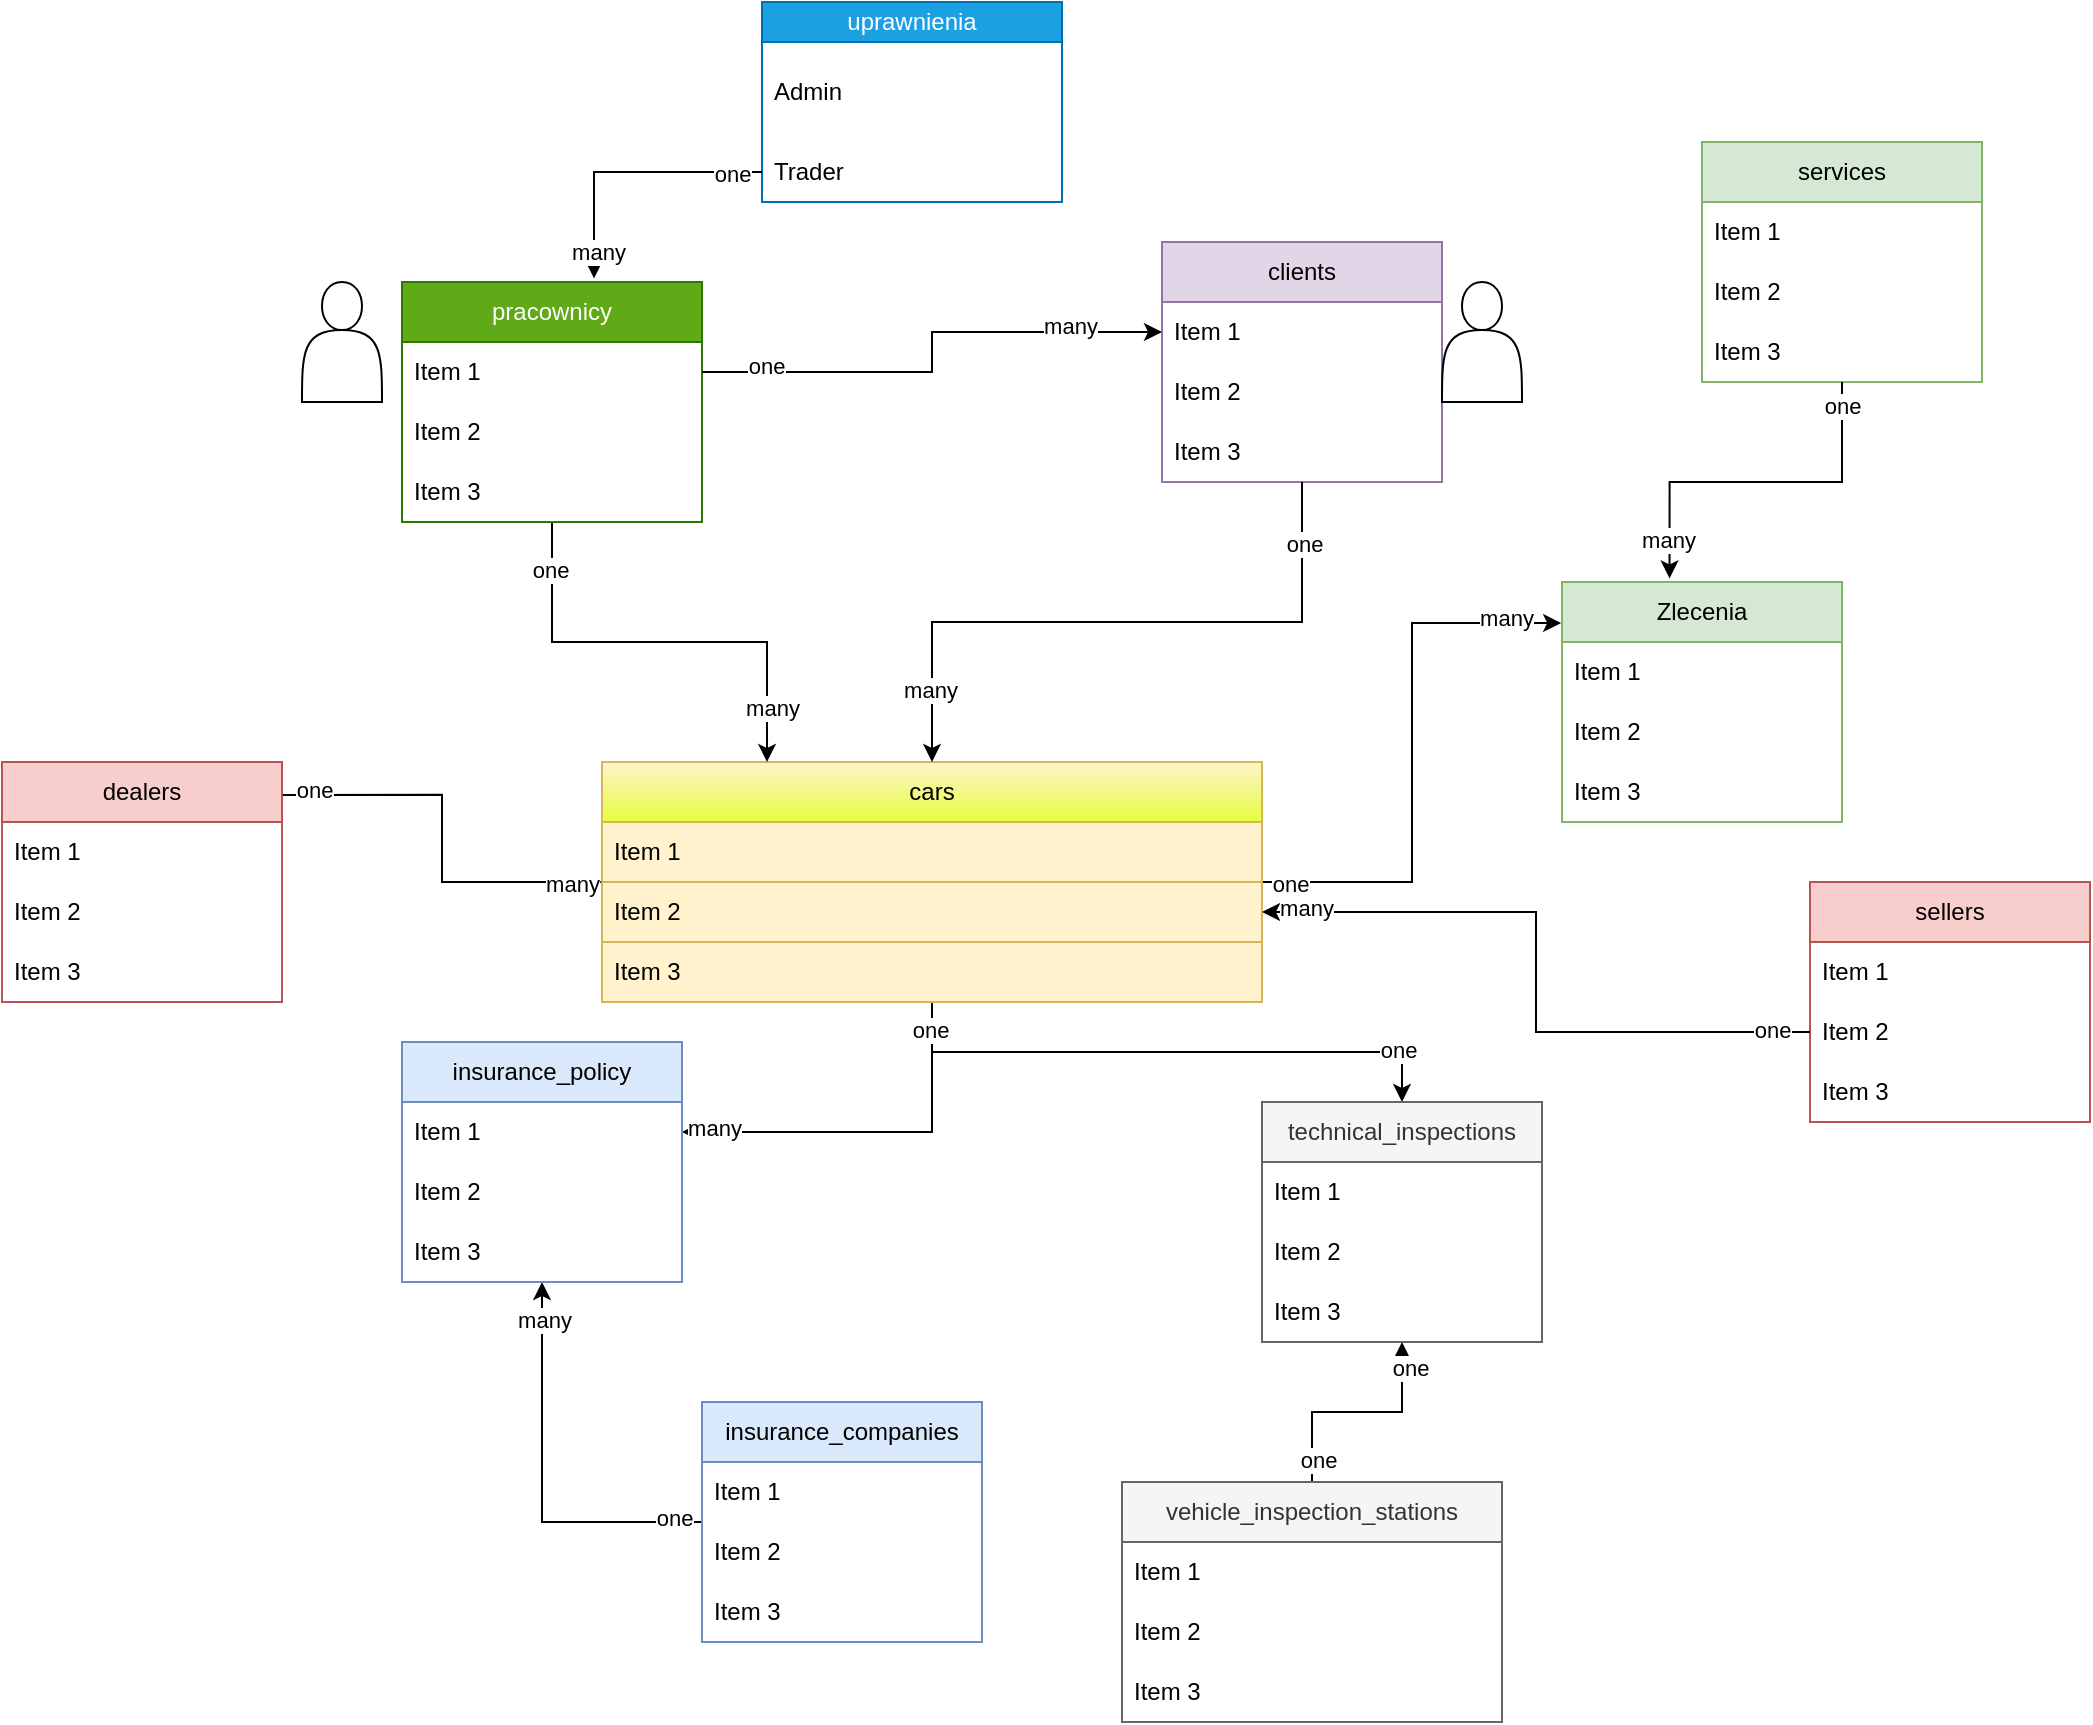 <mxfile version="24.2.5" type="device">
  <diagram id="C5RBs43oDa-KdzZeNtuy" name="Page-1">
    <mxGraphModel dx="2213" dy="793" grid="1" gridSize="10" guides="1" tooltips="1" connect="1" arrows="1" fold="1" page="1" pageScale="1" pageWidth="827" pageHeight="1169" math="0" shadow="0">
      <root>
        <mxCell id="WIyWlLk6GJQsqaUBKTNV-0" />
        <mxCell id="WIyWlLk6GJQsqaUBKTNV-1" parent="WIyWlLk6GJQsqaUBKTNV-0" />
        <mxCell id="yYFBie3VWedUB6W-ywfv-42" style="edgeStyle=orthogonalEdgeStyle;rounded=0;orthogonalLoop=1;jettySize=auto;html=1;entryX=-0.003;entryY=0.171;entryDx=0;entryDy=0;entryPerimeter=0;" edge="1" parent="WIyWlLk6GJQsqaUBKTNV-1" source="yYFBie3VWedUB6W-ywfv-0" target="yYFBie3VWedUB6W-ywfv-29">
          <mxGeometry relative="1" as="geometry">
            <mxPoint x="520" y="640" as="targetPoint" />
          </mxGeometry>
        </mxCell>
        <mxCell id="yYFBie3VWedUB6W-ywfv-120" value="one" style="edgeLabel;html=1;align=center;verticalAlign=middle;resizable=0;points=[];" vertex="1" connectable="0" parent="yYFBie3VWedUB6W-ywfv-42">
          <mxGeometry x="-0.9" y="-1" relative="1" as="geometry">
            <mxPoint as="offset" />
          </mxGeometry>
        </mxCell>
        <mxCell id="yYFBie3VWedUB6W-ywfv-121" value="many" style="edgeLabel;html=1;align=center;verticalAlign=middle;resizable=0;points=[];" vertex="1" connectable="0" parent="yYFBie3VWedUB6W-ywfv-42">
          <mxGeometry x="0.802" y="3" relative="1" as="geometry">
            <mxPoint as="offset" />
          </mxGeometry>
        </mxCell>
        <mxCell id="yYFBie3VWedUB6W-ywfv-68" style="edgeStyle=orthogonalEdgeStyle;rounded=0;orthogonalLoop=1;jettySize=auto;html=1;" edge="1" parent="WIyWlLk6GJQsqaUBKTNV-1" source="yYFBie3VWedUB6W-ywfv-0" target="yYFBie3VWedUB6W-ywfv-64">
          <mxGeometry relative="1" as="geometry" />
        </mxCell>
        <mxCell id="yYFBie3VWedUB6W-ywfv-107" value="one" style="edgeLabel;html=1;align=center;verticalAlign=middle;resizable=0;points=[];" vertex="1" connectable="0" parent="yYFBie3VWedUB6W-ywfv-68">
          <mxGeometry x="0.806" y="1" relative="1" as="geometry">
            <mxPoint as="offset" />
          </mxGeometry>
        </mxCell>
        <mxCell id="yYFBie3VWedUB6W-ywfv-104" style="edgeStyle=orthogonalEdgeStyle;rounded=0;orthogonalLoop=1;jettySize=auto;html=1;entryX=1;entryY=0.5;entryDx=0;entryDy=0;" edge="1" parent="WIyWlLk6GJQsqaUBKTNV-1" source="yYFBie3VWedUB6W-ywfv-0" target="yYFBie3VWedUB6W-ywfv-59">
          <mxGeometry relative="1" as="geometry" />
        </mxCell>
        <mxCell id="yYFBie3VWedUB6W-ywfv-105" value="one" style="edgeLabel;html=1;align=center;verticalAlign=middle;resizable=0;points=[];" vertex="1" connectable="0" parent="yYFBie3VWedUB6W-ywfv-104">
          <mxGeometry x="-0.855" y="-1" relative="1" as="geometry">
            <mxPoint as="offset" />
          </mxGeometry>
        </mxCell>
        <mxCell id="yYFBie3VWedUB6W-ywfv-106" value="many" style="edgeLabel;html=1;align=center;verticalAlign=middle;resizable=0;points=[];" vertex="1" connectable="0" parent="yYFBie3VWedUB6W-ywfv-104">
          <mxGeometry x="0.839" y="-2" relative="1" as="geometry">
            <mxPoint as="offset" />
          </mxGeometry>
        </mxCell>
        <mxCell id="yYFBie3VWedUB6W-ywfv-0" value="cars" style="swimlane;fontStyle=0;childLayout=stackLayout;horizontal=1;startSize=30;horizontalStack=0;resizeParent=1;resizeParentMax=0;resizeLast=0;collapsible=1;marginBottom=0;whiteSpace=wrap;html=1;fillColor=#fff2cc;strokeColor=#d6b656;gradientColor=#E5FF3D;" vertex="1" parent="WIyWlLk6GJQsqaUBKTNV-1">
          <mxGeometry x="-190" y="500" width="330" height="120" as="geometry" />
        </mxCell>
        <mxCell id="yYFBie3VWedUB6W-ywfv-1" value="Item 1" style="text;strokeColor=#d6b656;fillColor=#fff2cc;align=left;verticalAlign=middle;spacingLeft=4;spacingRight=4;overflow=hidden;points=[[0,0.5],[1,0.5]];portConstraint=eastwest;rotatable=0;whiteSpace=wrap;html=1;" vertex="1" parent="yYFBie3VWedUB6W-ywfv-0">
          <mxGeometry y="30" width="330" height="30" as="geometry" />
        </mxCell>
        <mxCell id="yYFBie3VWedUB6W-ywfv-2" value="Item 2" style="text;strokeColor=#d6b656;fillColor=#fff2cc;align=left;verticalAlign=middle;spacingLeft=4;spacingRight=4;overflow=hidden;points=[[0,0.5],[1,0.5]];portConstraint=eastwest;rotatable=0;whiteSpace=wrap;html=1;" vertex="1" parent="yYFBie3VWedUB6W-ywfv-0">
          <mxGeometry y="60" width="330" height="30" as="geometry" />
        </mxCell>
        <mxCell id="yYFBie3VWedUB6W-ywfv-3" value="Item 3" style="text;strokeColor=#d6b656;fillColor=#fff2cc;align=left;verticalAlign=middle;spacingLeft=4;spacingRight=4;overflow=hidden;points=[[0,0.5],[1,0.5]];portConstraint=eastwest;rotatable=0;whiteSpace=wrap;html=1;" vertex="1" parent="yYFBie3VWedUB6W-ywfv-0">
          <mxGeometry y="90" width="330" height="30" as="geometry" />
        </mxCell>
        <mxCell id="yYFBie3VWedUB6W-ywfv-4" value="clients" style="swimlane;fontStyle=0;childLayout=stackLayout;horizontal=1;startSize=30;horizontalStack=0;resizeParent=1;resizeParentMax=0;resizeLast=0;collapsible=1;marginBottom=0;whiteSpace=wrap;html=1;fillColor=#e1d5e7;strokeColor=#9673a6;" vertex="1" parent="WIyWlLk6GJQsqaUBKTNV-1">
          <mxGeometry x="90" y="240" width="140" height="120" as="geometry" />
        </mxCell>
        <mxCell id="yYFBie3VWedUB6W-ywfv-5" value="Item 1" style="text;strokeColor=none;fillColor=none;align=left;verticalAlign=middle;spacingLeft=4;spacingRight=4;overflow=hidden;points=[[0,0.5],[1,0.5]];portConstraint=eastwest;rotatable=0;whiteSpace=wrap;html=1;" vertex="1" parent="yYFBie3VWedUB6W-ywfv-4">
          <mxGeometry y="30" width="140" height="30" as="geometry" />
        </mxCell>
        <mxCell id="yYFBie3VWedUB6W-ywfv-6" value="Item 2" style="text;strokeColor=none;fillColor=none;align=left;verticalAlign=middle;spacingLeft=4;spacingRight=4;overflow=hidden;points=[[0,0.5],[1,0.5]];portConstraint=eastwest;rotatable=0;whiteSpace=wrap;html=1;" vertex="1" parent="yYFBie3VWedUB6W-ywfv-4">
          <mxGeometry y="60" width="140" height="30" as="geometry" />
        </mxCell>
        <mxCell id="yYFBie3VWedUB6W-ywfv-7" value="Item 3" style="text;strokeColor=none;fillColor=none;align=left;verticalAlign=middle;spacingLeft=4;spacingRight=4;overflow=hidden;points=[[0,0.5],[1,0.5]];portConstraint=eastwest;rotatable=0;whiteSpace=wrap;html=1;" vertex="1" parent="yYFBie3VWedUB6W-ywfv-4">
          <mxGeometry y="90" width="140" height="30" as="geometry" />
        </mxCell>
        <mxCell id="yYFBie3VWedUB6W-ywfv-8" value="sellers" style="swimlane;fontStyle=0;childLayout=stackLayout;horizontal=1;startSize=30;horizontalStack=0;resizeParent=1;resizeParentMax=0;resizeLast=0;collapsible=1;marginBottom=0;whiteSpace=wrap;html=1;fillColor=#f8cecc;strokeColor=#b85450;" vertex="1" parent="WIyWlLk6GJQsqaUBKTNV-1">
          <mxGeometry x="414" y="560" width="140" height="120" as="geometry" />
        </mxCell>
        <mxCell id="yYFBie3VWedUB6W-ywfv-9" value="Item 1" style="text;strokeColor=none;fillColor=none;align=left;verticalAlign=middle;spacingLeft=4;spacingRight=4;overflow=hidden;points=[[0,0.5],[1,0.5]];portConstraint=eastwest;rotatable=0;whiteSpace=wrap;html=1;" vertex="1" parent="yYFBie3VWedUB6W-ywfv-8">
          <mxGeometry y="30" width="140" height="30" as="geometry" />
        </mxCell>
        <mxCell id="yYFBie3VWedUB6W-ywfv-10" value="Item 2" style="text;strokeColor=none;fillColor=none;align=left;verticalAlign=middle;spacingLeft=4;spacingRight=4;overflow=hidden;points=[[0,0.5],[1,0.5]];portConstraint=eastwest;rotatable=0;whiteSpace=wrap;html=1;" vertex="1" parent="yYFBie3VWedUB6W-ywfv-8">
          <mxGeometry y="60" width="140" height="30" as="geometry" />
        </mxCell>
        <mxCell id="yYFBie3VWedUB6W-ywfv-11" value="Item 3" style="text;strokeColor=none;fillColor=none;align=left;verticalAlign=middle;spacingLeft=4;spacingRight=4;overflow=hidden;points=[[0,0.5],[1,0.5]];portConstraint=eastwest;rotatable=0;whiteSpace=wrap;html=1;" vertex="1" parent="yYFBie3VWedUB6W-ywfv-8">
          <mxGeometry y="90" width="140" height="30" as="geometry" />
        </mxCell>
        <mxCell id="yYFBie3VWedUB6W-ywfv-12" value="dealers" style="swimlane;fontStyle=0;childLayout=stackLayout;horizontal=1;startSize=30;horizontalStack=0;resizeParent=1;resizeParentMax=0;resizeLast=0;collapsible=1;marginBottom=0;whiteSpace=wrap;html=1;shadow=0;fillColor=#f8cecc;strokeColor=#b85450;" vertex="1" parent="WIyWlLk6GJQsqaUBKTNV-1">
          <mxGeometry x="-490" y="500" width="140" height="120" as="geometry" />
        </mxCell>
        <mxCell id="yYFBie3VWedUB6W-ywfv-13" value="Item 1" style="text;strokeColor=none;fillColor=none;align=left;verticalAlign=middle;spacingLeft=4;spacingRight=4;overflow=hidden;points=[[0,0.5],[1,0.5]];portConstraint=eastwest;rotatable=0;whiteSpace=wrap;html=1;" vertex="1" parent="yYFBie3VWedUB6W-ywfv-12">
          <mxGeometry y="30" width="140" height="30" as="geometry" />
        </mxCell>
        <mxCell id="yYFBie3VWedUB6W-ywfv-14" value="Item 2" style="text;strokeColor=none;fillColor=none;align=left;verticalAlign=middle;spacingLeft=4;spacingRight=4;overflow=hidden;points=[[0,0.5],[1,0.5]];portConstraint=eastwest;rotatable=0;whiteSpace=wrap;html=1;" vertex="1" parent="yYFBie3VWedUB6W-ywfv-12">
          <mxGeometry y="60" width="140" height="30" as="geometry" />
        </mxCell>
        <mxCell id="yYFBie3VWedUB6W-ywfv-15" value="Item 3" style="text;strokeColor=none;fillColor=none;align=left;verticalAlign=middle;spacingLeft=4;spacingRight=4;overflow=hidden;points=[[0,0.5],[1,0.5]];portConstraint=eastwest;rotatable=0;whiteSpace=wrap;html=1;" vertex="1" parent="yYFBie3VWedUB6W-ywfv-12">
          <mxGeometry y="90" width="140" height="30" as="geometry" />
        </mxCell>
        <mxCell id="yYFBie3VWedUB6W-ywfv-16" value="services" style="swimlane;fontStyle=0;childLayout=stackLayout;horizontal=1;startSize=30;horizontalStack=0;resizeParent=1;resizeParentMax=0;resizeLast=0;collapsible=1;marginBottom=0;whiteSpace=wrap;html=1;fillColor=#d5e8d4;strokeColor=#82b366;" vertex="1" parent="WIyWlLk6GJQsqaUBKTNV-1">
          <mxGeometry x="360" y="190" width="140" height="120" as="geometry" />
        </mxCell>
        <mxCell id="yYFBie3VWedUB6W-ywfv-17" value="Item 1" style="text;strokeColor=none;fillColor=none;align=left;verticalAlign=middle;spacingLeft=4;spacingRight=4;overflow=hidden;points=[[0,0.5],[1,0.5]];portConstraint=eastwest;rotatable=0;whiteSpace=wrap;html=1;" vertex="1" parent="yYFBie3VWedUB6W-ywfv-16">
          <mxGeometry y="30" width="140" height="30" as="geometry" />
        </mxCell>
        <mxCell id="yYFBie3VWedUB6W-ywfv-18" value="Item 2" style="text;strokeColor=none;fillColor=none;align=left;verticalAlign=middle;spacingLeft=4;spacingRight=4;overflow=hidden;points=[[0,0.5],[1,0.5]];portConstraint=eastwest;rotatable=0;whiteSpace=wrap;html=1;" vertex="1" parent="yYFBie3VWedUB6W-ywfv-16">
          <mxGeometry y="60" width="140" height="30" as="geometry" />
        </mxCell>
        <mxCell id="yYFBie3VWedUB6W-ywfv-19" value="Item 3" style="text;strokeColor=none;fillColor=none;align=left;verticalAlign=middle;spacingLeft=4;spacingRight=4;overflow=hidden;points=[[0,0.5],[1,0.5]];portConstraint=eastwest;rotatable=0;whiteSpace=wrap;html=1;" vertex="1" parent="yYFBie3VWedUB6W-ywfv-16">
          <mxGeometry y="90" width="140" height="30" as="geometry" />
        </mxCell>
        <mxCell id="yYFBie3VWedUB6W-ywfv-20" value="uprawnienia" style="swimlane;fontStyle=0;childLayout=stackLayout;horizontal=1;startSize=20;horizontalStack=0;resizeParent=1;resizeParentMax=0;resizeLast=0;collapsible=1;marginBottom=0;whiteSpace=wrap;html=1;fillColor=#1ba1e2;fontColor=#ffffff;strokeColor=#006EAF;" vertex="1" parent="WIyWlLk6GJQsqaUBKTNV-1">
          <mxGeometry x="-110" y="120" width="150" height="100" as="geometry" />
        </mxCell>
        <mxCell id="yYFBie3VWedUB6W-ywfv-21" value="Admin" style="text;strokeColor=none;fillColor=none;align=left;verticalAlign=middle;spacingLeft=4;spacingRight=4;overflow=hidden;points=[[0,0.5],[1,0.5]];portConstraint=eastwest;rotatable=0;whiteSpace=wrap;html=1;" vertex="1" parent="yYFBie3VWedUB6W-ywfv-20">
          <mxGeometry y="20" width="150" height="50" as="geometry" />
        </mxCell>
        <mxCell id="yYFBie3VWedUB6W-ywfv-22" value="Trader" style="text;strokeColor=none;fillColor=none;align=left;verticalAlign=middle;spacingLeft=4;spacingRight=4;overflow=hidden;points=[[0,0.5],[1,0.5]];portConstraint=eastwest;rotatable=0;whiteSpace=wrap;html=1;" vertex="1" parent="yYFBie3VWedUB6W-ywfv-20">
          <mxGeometry y="70" width="150" height="30" as="geometry" />
        </mxCell>
        <mxCell id="yYFBie3VWedUB6W-ywfv-93" style="edgeStyle=orthogonalEdgeStyle;rounded=0;orthogonalLoop=1;jettySize=auto;html=1;entryX=0.25;entryY=0;entryDx=0;entryDy=0;" edge="1" parent="WIyWlLk6GJQsqaUBKTNV-1" source="yYFBie3VWedUB6W-ywfv-24" target="yYFBie3VWedUB6W-ywfv-0">
          <mxGeometry relative="1" as="geometry" />
        </mxCell>
        <mxCell id="yYFBie3VWedUB6W-ywfv-94" value="one" style="edgeLabel;html=1;align=center;verticalAlign=middle;resizable=0;points=[];" vertex="1" connectable="0" parent="yYFBie3VWedUB6W-ywfv-93">
          <mxGeometry x="-0.796" y="-1" relative="1" as="geometry">
            <mxPoint y="1" as="offset" />
          </mxGeometry>
        </mxCell>
        <mxCell id="yYFBie3VWedUB6W-ywfv-95" value="many" style="edgeLabel;html=1;align=center;verticalAlign=middle;resizable=0;points=[];" vertex="1" connectable="0" parent="yYFBie3VWedUB6W-ywfv-93">
          <mxGeometry x="0.762" y="2" relative="1" as="geometry">
            <mxPoint as="offset" />
          </mxGeometry>
        </mxCell>
        <mxCell id="yYFBie3VWedUB6W-ywfv-24" value="pracownicy" style="swimlane;fontStyle=0;childLayout=stackLayout;horizontal=1;startSize=30;horizontalStack=0;resizeParent=1;resizeParentMax=0;resizeLast=0;collapsible=1;marginBottom=0;whiteSpace=wrap;html=1;fillColor=#60a917;fontColor=#ffffff;strokeColor=#2D7600;" vertex="1" parent="WIyWlLk6GJQsqaUBKTNV-1">
          <mxGeometry x="-290" y="260" width="150" height="120" as="geometry" />
        </mxCell>
        <mxCell id="yYFBie3VWedUB6W-ywfv-25" value="Item 1" style="text;strokeColor=none;fillColor=none;align=left;verticalAlign=middle;spacingLeft=4;spacingRight=4;overflow=hidden;points=[[0,0.5],[1,0.5]];portConstraint=eastwest;rotatable=0;whiteSpace=wrap;html=1;" vertex="1" parent="yYFBie3VWedUB6W-ywfv-24">
          <mxGeometry y="30" width="150" height="30" as="geometry" />
        </mxCell>
        <mxCell id="yYFBie3VWedUB6W-ywfv-26" value="Item 2" style="text;strokeColor=none;fillColor=none;align=left;verticalAlign=middle;spacingLeft=4;spacingRight=4;overflow=hidden;points=[[0,0.5],[1,0.5]];portConstraint=eastwest;rotatable=0;whiteSpace=wrap;html=1;" vertex="1" parent="yYFBie3VWedUB6W-ywfv-24">
          <mxGeometry y="60" width="150" height="30" as="geometry" />
        </mxCell>
        <mxCell id="yYFBie3VWedUB6W-ywfv-27" value="Item 3" style="text;strokeColor=none;fillColor=none;align=left;verticalAlign=middle;spacingLeft=4;spacingRight=4;overflow=hidden;points=[[0,0.5],[1,0.5]];portConstraint=eastwest;rotatable=0;whiteSpace=wrap;html=1;" vertex="1" parent="yYFBie3VWedUB6W-ywfv-24">
          <mxGeometry y="90" width="150" height="30" as="geometry" />
        </mxCell>
        <mxCell id="yYFBie3VWedUB6W-ywfv-29" value="Zlecenia" style="swimlane;fontStyle=0;childLayout=stackLayout;horizontal=1;startSize=30;horizontalStack=0;resizeParent=1;resizeParentMax=0;resizeLast=0;collapsible=1;marginBottom=0;whiteSpace=wrap;html=1;fillColor=#d5e8d4;strokeColor=#82b366;" vertex="1" parent="WIyWlLk6GJQsqaUBKTNV-1">
          <mxGeometry x="290" y="410" width="140" height="120" as="geometry" />
        </mxCell>
        <mxCell id="yYFBie3VWedUB6W-ywfv-30" value="Item 1" style="text;strokeColor=none;fillColor=none;align=left;verticalAlign=middle;spacingLeft=4;spacingRight=4;overflow=hidden;points=[[0,0.5],[1,0.5]];portConstraint=eastwest;rotatable=0;whiteSpace=wrap;html=1;" vertex="1" parent="yYFBie3VWedUB6W-ywfv-29">
          <mxGeometry y="30" width="140" height="30" as="geometry" />
        </mxCell>
        <mxCell id="yYFBie3VWedUB6W-ywfv-31" value="Item 2" style="text;strokeColor=none;fillColor=none;align=left;verticalAlign=middle;spacingLeft=4;spacingRight=4;overflow=hidden;points=[[0,0.5],[1,0.5]];portConstraint=eastwest;rotatable=0;whiteSpace=wrap;html=1;" vertex="1" parent="yYFBie3VWedUB6W-ywfv-29">
          <mxGeometry y="60" width="140" height="30" as="geometry" />
        </mxCell>
        <mxCell id="yYFBie3VWedUB6W-ywfv-32" value="Item 3" style="text;strokeColor=none;fillColor=none;align=left;verticalAlign=middle;spacingLeft=4;spacingRight=4;overflow=hidden;points=[[0,0.5],[1,0.5]];portConstraint=eastwest;rotatable=0;whiteSpace=wrap;html=1;" vertex="1" parent="yYFBie3VWedUB6W-ywfv-29">
          <mxGeometry y="90" width="140" height="30" as="geometry" />
        </mxCell>
        <mxCell id="yYFBie3VWedUB6W-ywfv-33" style="edgeStyle=orthogonalEdgeStyle;rounded=0;orthogonalLoop=1;jettySize=auto;html=1;exitX=1.003;exitY=0.137;exitDx=0;exitDy=0;exitPerimeter=0;" edge="1" parent="WIyWlLk6GJQsqaUBKTNV-1" source="yYFBie3VWedUB6W-ywfv-12" target="yYFBie3VWedUB6W-ywfv-0">
          <mxGeometry relative="1" as="geometry">
            <mxPoint x="400" y="710" as="targetPoint" />
          </mxGeometry>
        </mxCell>
        <mxCell id="yYFBie3VWedUB6W-ywfv-96" value="one" style="edgeLabel;html=1;align=center;verticalAlign=middle;resizable=0;points=[];" vertex="1" connectable="0" parent="yYFBie3VWedUB6W-ywfv-33">
          <mxGeometry x="-0.85" y="3" relative="1" as="geometry">
            <mxPoint as="offset" />
          </mxGeometry>
        </mxCell>
        <mxCell id="yYFBie3VWedUB6W-ywfv-97" value="many" style="edgeLabel;html=1;align=center;verticalAlign=middle;resizable=0;points=[];" vertex="1" connectable="0" parent="yYFBie3VWedUB6W-ywfv-33">
          <mxGeometry x="0.85" y="-1" relative="1" as="geometry">
            <mxPoint as="offset" />
          </mxGeometry>
        </mxCell>
        <mxCell id="yYFBie3VWedUB6W-ywfv-34" style="edgeStyle=orthogonalEdgeStyle;rounded=0;orthogonalLoop=1;jettySize=auto;html=1;" edge="1" parent="WIyWlLk6GJQsqaUBKTNV-1" source="yYFBie3VWedUB6W-ywfv-4" target="yYFBie3VWedUB6W-ywfv-0">
          <mxGeometry relative="1" as="geometry">
            <mxPoint x="310" y="805" as="targetPoint" />
          </mxGeometry>
        </mxCell>
        <mxCell id="yYFBie3VWedUB6W-ywfv-89" value="one" style="edgeLabel;html=1;align=center;verticalAlign=middle;resizable=0;points=[];" vertex="1" connectable="0" parent="yYFBie3VWedUB6W-ywfv-34">
          <mxGeometry x="-0.817" y="1" relative="1" as="geometry">
            <mxPoint y="1" as="offset" />
          </mxGeometry>
        </mxCell>
        <mxCell id="yYFBie3VWedUB6W-ywfv-90" value="many" style="edgeLabel;html=1;align=center;verticalAlign=middle;resizable=0;points=[];" vertex="1" connectable="0" parent="yYFBie3VWedUB6W-ywfv-34">
          <mxGeometry x="0.774" y="-1" relative="1" as="geometry">
            <mxPoint as="offset" />
          </mxGeometry>
        </mxCell>
        <mxCell id="yYFBie3VWedUB6W-ywfv-47" style="edgeStyle=orthogonalEdgeStyle;rounded=0;orthogonalLoop=1;jettySize=auto;html=1;entryX=0.384;entryY=-0.015;entryDx=0;entryDy=0;entryPerimeter=0;" edge="1" parent="WIyWlLk6GJQsqaUBKTNV-1" source="yYFBie3VWedUB6W-ywfv-16" target="yYFBie3VWedUB6W-ywfv-29">
          <mxGeometry relative="1" as="geometry" />
        </mxCell>
        <mxCell id="yYFBie3VWedUB6W-ywfv-118" value="many" style="edgeLabel;html=1;align=center;verticalAlign=middle;resizable=0;points=[];" vertex="1" connectable="0" parent="yYFBie3VWedUB6W-ywfv-47">
          <mxGeometry x="0.792" y="-1" relative="1" as="geometry">
            <mxPoint as="offset" />
          </mxGeometry>
        </mxCell>
        <mxCell id="yYFBie3VWedUB6W-ywfv-119" value="one" style="edgeLabel;html=1;align=center;verticalAlign=middle;resizable=0;points=[];" vertex="1" connectable="0" parent="yYFBie3VWedUB6W-ywfv-47">
          <mxGeometry x="-0.87" relative="1" as="geometry">
            <mxPoint as="offset" />
          </mxGeometry>
        </mxCell>
        <mxCell id="yYFBie3VWedUB6W-ywfv-35" style="edgeStyle=orthogonalEdgeStyle;rounded=0;orthogonalLoop=1;jettySize=auto;html=1;entryX=1;entryY=0.5;entryDx=0;entryDy=0;" edge="1" parent="WIyWlLk6GJQsqaUBKTNV-1" source="yYFBie3VWedUB6W-ywfv-10" target="yYFBie3VWedUB6W-ywfv-2">
          <mxGeometry relative="1" as="geometry">
            <mxPoint x="490" y="805" as="targetPoint" />
          </mxGeometry>
        </mxCell>
        <mxCell id="yYFBie3VWedUB6W-ywfv-122" value="one" style="edgeLabel;html=1;align=center;verticalAlign=middle;resizable=0;points=[];" vertex="1" connectable="0" parent="yYFBie3VWedUB6W-ywfv-35">
          <mxGeometry x="-0.886" y="-1" relative="1" as="geometry">
            <mxPoint as="offset" />
          </mxGeometry>
        </mxCell>
        <mxCell id="yYFBie3VWedUB6W-ywfv-123" value="many" style="edgeLabel;html=1;align=center;verticalAlign=middle;resizable=0;points=[];" vertex="1" connectable="0" parent="yYFBie3VWedUB6W-ywfv-35">
          <mxGeometry x="0.868" y="-2" relative="1" as="geometry">
            <mxPoint as="offset" />
          </mxGeometry>
        </mxCell>
        <mxCell id="yYFBie3VWedUB6W-ywfv-51" style="edgeStyle=orthogonalEdgeStyle;rounded=0;orthogonalLoop=1;jettySize=auto;html=1;entryX=0;entryY=0.5;entryDx=0;entryDy=0;" edge="1" parent="WIyWlLk6GJQsqaUBKTNV-1" source="yYFBie3VWedUB6W-ywfv-25" target="yYFBie3VWedUB6W-ywfv-5">
          <mxGeometry relative="1" as="geometry" />
        </mxCell>
        <mxCell id="yYFBie3VWedUB6W-ywfv-86" value="one" style="edgeLabel;html=1;align=center;verticalAlign=middle;resizable=0;points=[];" vertex="1" connectable="0" parent="yYFBie3VWedUB6W-ywfv-51">
          <mxGeometry x="-0.744" y="3" relative="1" as="geometry">
            <mxPoint as="offset" />
          </mxGeometry>
        </mxCell>
        <mxCell id="yYFBie3VWedUB6W-ywfv-88" value="many" style="edgeLabel;html=1;align=center;verticalAlign=middle;resizable=0;points=[];" vertex="1" connectable="0" parent="yYFBie3VWedUB6W-ywfv-51">
          <mxGeometry x="0.632" y="3" relative="1" as="geometry">
            <mxPoint as="offset" />
          </mxGeometry>
        </mxCell>
        <mxCell id="yYFBie3VWedUB6W-ywfv-76" style="edgeStyle=orthogonalEdgeStyle;rounded=0;orthogonalLoop=1;jettySize=auto;html=1;" edge="1" parent="WIyWlLk6GJQsqaUBKTNV-1" source="yYFBie3VWedUB6W-ywfv-54" target="yYFBie3VWedUB6W-ywfv-58">
          <mxGeometry relative="1" as="geometry" />
        </mxCell>
        <mxCell id="yYFBie3VWedUB6W-ywfv-108" value="one" style="edgeLabel;html=1;align=center;verticalAlign=middle;resizable=0;points=[];" vertex="1" connectable="0" parent="yYFBie3VWedUB6W-ywfv-76">
          <mxGeometry x="-0.854" y="-2" relative="1" as="geometry">
            <mxPoint as="offset" />
          </mxGeometry>
        </mxCell>
        <mxCell id="yYFBie3VWedUB6W-ywfv-109" value="many" style="edgeLabel;html=1;align=center;verticalAlign=middle;resizable=0;points=[];" vertex="1" connectable="0" parent="yYFBie3VWedUB6W-ywfv-76">
          <mxGeometry x="0.817" y="-1" relative="1" as="geometry">
            <mxPoint as="offset" />
          </mxGeometry>
        </mxCell>
        <mxCell id="yYFBie3VWedUB6W-ywfv-54" value="insurance_companies" style="swimlane;fontStyle=0;childLayout=stackLayout;horizontal=1;startSize=30;horizontalStack=0;resizeParent=1;resizeParentMax=0;resizeLast=0;collapsible=1;marginBottom=0;whiteSpace=wrap;html=1;fillColor=#dae8fc;strokeColor=#6c8ebf;" vertex="1" parent="WIyWlLk6GJQsqaUBKTNV-1">
          <mxGeometry x="-140" y="820" width="140" height="120" as="geometry" />
        </mxCell>
        <mxCell id="yYFBie3VWedUB6W-ywfv-55" value="Item 1" style="text;strokeColor=none;fillColor=none;align=left;verticalAlign=middle;spacingLeft=4;spacingRight=4;overflow=hidden;points=[[0,0.5],[1,0.5]];portConstraint=eastwest;rotatable=0;whiteSpace=wrap;html=1;" vertex="1" parent="yYFBie3VWedUB6W-ywfv-54">
          <mxGeometry y="30" width="140" height="30" as="geometry" />
        </mxCell>
        <mxCell id="yYFBie3VWedUB6W-ywfv-56" value="Item 2" style="text;strokeColor=none;fillColor=none;align=left;verticalAlign=middle;spacingLeft=4;spacingRight=4;overflow=hidden;points=[[0,0.5],[1,0.5]];portConstraint=eastwest;rotatable=0;whiteSpace=wrap;html=1;" vertex="1" parent="yYFBie3VWedUB6W-ywfv-54">
          <mxGeometry y="60" width="140" height="30" as="geometry" />
        </mxCell>
        <mxCell id="yYFBie3VWedUB6W-ywfv-57" value="Item 3" style="text;strokeColor=none;fillColor=none;align=left;verticalAlign=middle;spacingLeft=4;spacingRight=4;overflow=hidden;points=[[0,0.5],[1,0.5]];portConstraint=eastwest;rotatable=0;whiteSpace=wrap;html=1;" vertex="1" parent="yYFBie3VWedUB6W-ywfv-54">
          <mxGeometry y="90" width="140" height="30" as="geometry" />
        </mxCell>
        <mxCell id="yYFBie3VWedUB6W-ywfv-58" value="insurance_policy" style="swimlane;fontStyle=0;childLayout=stackLayout;horizontal=1;startSize=30;horizontalStack=0;resizeParent=1;resizeParentMax=0;resizeLast=0;collapsible=1;marginBottom=0;whiteSpace=wrap;html=1;fillColor=#dae8fc;strokeColor=#6c8ebf;" vertex="1" parent="WIyWlLk6GJQsqaUBKTNV-1">
          <mxGeometry x="-290" y="640" width="140" height="120" as="geometry" />
        </mxCell>
        <mxCell id="yYFBie3VWedUB6W-ywfv-59" value="Item 1" style="text;strokeColor=none;fillColor=none;align=left;verticalAlign=middle;spacingLeft=4;spacingRight=4;overflow=hidden;points=[[0,0.5],[1,0.5]];portConstraint=eastwest;rotatable=0;whiteSpace=wrap;html=1;" vertex="1" parent="yYFBie3VWedUB6W-ywfv-58">
          <mxGeometry y="30" width="140" height="30" as="geometry" />
        </mxCell>
        <mxCell id="yYFBie3VWedUB6W-ywfv-60" value="Item 2" style="text;strokeColor=none;fillColor=none;align=left;verticalAlign=middle;spacingLeft=4;spacingRight=4;overflow=hidden;points=[[0,0.5],[1,0.5]];portConstraint=eastwest;rotatable=0;whiteSpace=wrap;html=1;" vertex="1" parent="yYFBie3VWedUB6W-ywfv-58">
          <mxGeometry y="60" width="140" height="30" as="geometry" />
        </mxCell>
        <mxCell id="yYFBie3VWedUB6W-ywfv-61" value="Item 3" style="text;strokeColor=none;fillColor=none;align=left;verticalAlign=middle;spacingLeft=4;spacingRight=4;overflow=hidden;points=[[0,0.5],[1,0.5]];portConstraint=eastwest;rotatable=0;whiteSpace=wrap;html=1;" vertex="1" parent="yYFBie3VWedUB6W-ywfv-58">
          <mxGeometry y="90" width="140" height="30" as="geometry" />
        </mxCell>
        <mxCell id="yYFBie3VWedUB6W-ywfv-64" value="technical_inspections" style="swimlane;fontStyle=0;childLayout=stackLayout;horizontal=1;startSize=30;horizontalStack=0;resizeParent=1;resizeParentMax=0;resizeLast=0;collapsible=1;marginBottom=0;whiteSpace=wrap;html=1;fillColor=#f5f5f5;fontColor=#333333;strokeColor=#666666;" vertex="1" parent="WIyWlLk6GJQsqaUBKTNV-1">
          <mxGeometry x="140" y="670" width="140" height="120" as="geometry" />
        </mxCell>
        <mxCell id="yYFBie3VWedUB6W-ywfv-65" value="Item 1" style="text;strokeColor=none;fillColor=none;align=left;verticalAlign=middle;spacingLeft=4;spacingRight=4;overflow=hidden;points=[[0,0.5],[1,0.5]];portConstraint=eastwest;rotatable=0;whiteSpace=wrap;html=1;" vertex="1" parent="yYFBie3VWedUB6W-ywfv-64">
          <mxGeometry y="30" width="140" height="30" as="geometry" />
        </mxCell>
        <mxCell id="yYFBie3VWedUB6W-ywfv-66" value="Item 2" style="text;strokeColor=none;fillColor=none;align=left;verticalAlign=middle;spacingLeft=4;spacingRight=4;overflow=hidden;points=[[0,0.5],[1,0.5]];portConstraint=eastwest;rotatable=0;whiteSpace=wrap;html=1;" vertex="1" parent="yYFBie3VWedUB6W-ywfv-64">
          <mxGeometry y="60" width="140" height="30" as="geometry" />
        </mxCell>
        <mxCell id="yYFBie3VWedUB6W-ywfv-67" value="Item 3" style="text;strokeColor=none;fillColor=none;align=left;verticalAlign=middle;spacingLeft=4;spacingRight=4;overflow=hidden;points=[[0,0.5],[1,0.5]];portConstraint=eastwest;rotatable=0;whiteSpace=wrap;html=1;" vertex="1" parent="yYFBie3VWedUB6W-ywfv-64">
          <mxGeometry y="90" width="140" height="30" as="geometry" />
        </mxCell>
        <mxCell id="yYFBie3VWedUB6W-ywfv-75" style="edgeStyle=orthogonalEdgeStyle;rounded=0;orthogonalLoop=1;jettySize=auto;html=1;" edge="1" parent="WIyWlLk6GJQsqaUBKTNV-1" source="yYFBie3VWedUB6W-ywfv-69" target="yYFBie3VWedUB6W-ywfv-64">
          <mxGeometry relative="1" as="geometry" />
        </mxCell>
        <mxCell id="yYFBie3VWedUB6W-ywfv-110" value="one" style="edgeLabel;html=1;align=center;verticalAlign=middle;resizable=0;points=[];" vertex="1" connectable="0" parent="yYFBie3VWedUB6W-ywfv-75">
          <mxGeometry x="-0.809" y="-3" relative="1" as="geometry">
            <mxPoint as="offset" />
          </mxGeometry>
        </mxCell>
        <mxCell id="yYFBie3VWedUB6W-ywfv-111" value="one" style="edgeLabel;html=1;align=center;verticalAlign=middle;resizable=0;points=[];" vertex="1" connectable="0" parent="yYFBie3VWedUB6W-ywfv-75">
          <mxGeometry x="0.775" y="-4" relative="1" as="geometry">
            <mxPoint as="offset" />
          </mxGeometry>
        </mxCell>
        <mxCell id="yYFBie3VWedUB6W-ywfv-69" value="vehicle_inspection_stations" style="swimlane;fontStyle=0;childLayout=stackLayout;horizontal=1;startSize=30;horizontalStack=0;resizeParent=1;resizeParentMax=0;resizeLast=0;collapsible=1;marginBottom=0;whiteSpace=wrap;html=1;fillColor=#f5f5f5;fontColor=#333333;strokeColor=#666666;" vertex="1" parent="WIyWlLk6GJQsqaUBKTNV-1">
          <mxGeometry x="70" y="860" width="190" height="120" as="geometry" />
        </mxCell>
        <mxCell id="yYFBie3VWedUB6W-ywfv-70" value="Item 1" style="text;strokeColor=none;fillColor=none;align=left;verticalAlign=middle;spacingLeft=4;spacingRight=4;overflow=hidden;points=[[0,0.5],[1,0.5]];portConstraint=eastwest;rotatable=0;whiteSpace=wrap;html=1;" vertex="1" parent="yYFBie3VWedUB6W-ywfv-69">
          <mxGeometry y="30" width="190" height="30" as="geometry" />
        </mxCell>
        <mxCell id="yYFBie3VWedUB6W-ywfv-71" value="Item 2" style="text;strokeColor=none;fillColor=none;align=left;verticalAlign=middle;spacingLeft=4;spacingRight=4;overflow=hidden;points=[[0,0.5],[1,0.5]];portConstraint=eastwest;rotatable=0;whiteSpace=wrap;html=1;" vertex="1" parent="yYFBie3VWedUB6W-ywfv-69">
          <mxGeometry y="60" width="190" height="30" as="geometry" />
        </mxCell>
        <mxCell id="yYFBie3VWedUB6W-ywfv-72" value="Item 3" style="text;strokeColor=none;fillColor=none;align=left;verticalAlign=middle;spacingLeft=4;spacingRight=4;overflow=hidden;points=[[0,0.5],[1,0.5]];portConstraint=eastwest;rotatable=0;whiteSpace=wrap;html=1;" vertex="1" parent="yYFBie3VWedUB6W-ywfv-69">
          <mxGeometry y="90" width="190" height="30" as="geometry" />
        </mxCell>
        <mxCell id="yYFBie3VWedUB6W-ywfv-83" style="edgeStyle=orthogonalEdgeStyle;rounded=0;orthogonalLoop=1;jettySize=auto;html=1;entryX=0.64;entryY=-0.015;entryDx=0;entryDy=0;entryPerimeter=0;" edge="1" parent="WIyWlLk6GJQsqaUBKTNV-1" source="yYFBie3VWedUB6W-ywfv-22" target="yYFBie3VWedUB6W-ywfv-24">
          <mxGeometry relative="1" as="geometry" />
        </mxCell>
        <mxCell id="yYFBie3VWedUB6W-ywfv-84" value="many" style="edgeLabel;html=1;align=center;verticalAlign=middle;resizable=0;points=[];" vertex="1" connectable="0" parent="yYFBie3VWedUB6W-ywfv-83">
          <mxGeometry x="0.801" y="2" relative="1" as="geometry">
            <mxPoint as="offset" />
          </mxGeometry>
        </mxCell>
        <mxCell id="yYFBie3VWedUB6W-ywfv-85" value="one" style="edgeLabel;html=1;align=center;verticalAlign=middle;resizable=0;points=[];" vertex="1" connectable="0" parent="yYFBie3VWedUB6W-ywfv-83">
          <mxGeometry x="-0.773" y="1" relative="1" as="geometry">
            <mxPoint as="offset" />
          </mxGeometry>
        </mxCell>
        <mxCell id="yYFBie3VWedUB6W-ywfv-116" value="" style="shape=actor;whiteSpace=wrap;html=1;" vertex="1" parent="WIyWlLk6GJQsqaUBKTNV-1">
          <mxGeometry x="-340" y="260" width="40" height="60" as="geometry" />
        </mxCell>
        <mxCell id="yYFBie3VWedUB6W-ywfv-117" value="" style="shape=actor;whiteSpace=wrap;html=1;" vertex="1" parent="WIyWlLk6GJQsqaUBKTNV-1">
          <mxGeometry x="230" y="260" width="40" height="60" as="geometry" />
        </mxCell>
      </root>
    </mxGraphModel>
  </diagram>
</mxfile>
